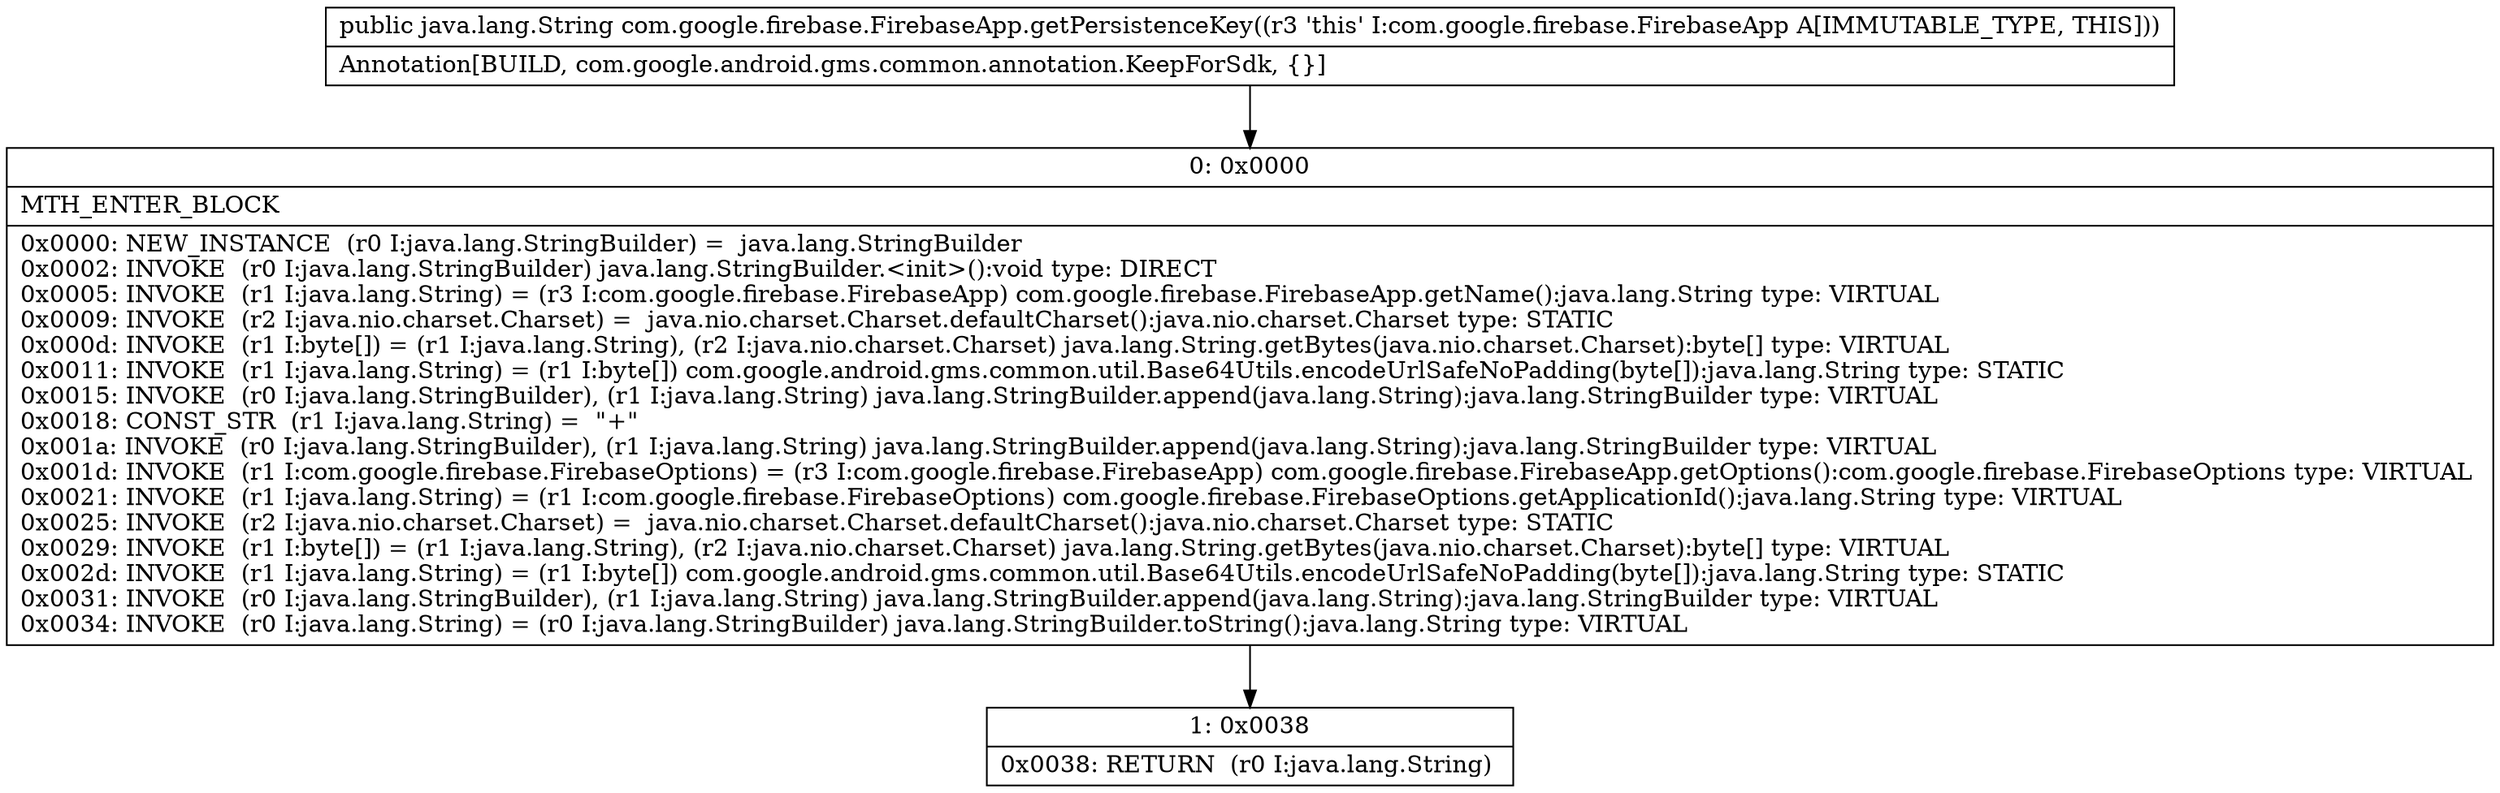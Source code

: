 digraph "CFG forcom.google.firebase.FirebaseApp.getPersistenceKey()Ljava\/lang\/String;" {
Node_0 [shape=record,label="{0\:\ 0x0000|MTH_ENTER_BLOCK\l|0x0000: NEW_INSTANCE  (r0 I:java.lang.StringBuilder) =  java.lang.StringBuilder \l0x0002: INVOKE  (r0 I:java.lang.StringBuilder) java.lang.StringBuilder.\<init\>():void type: DIRECT \l0x0005: INVOKE  (r1 I:java.lang.String) = (r3 I:com.google.firebase.FirebaseApp) com.google.firebase.FirebaseApp.getName():java.lang.String type: VIRTUAL \l0x0009: INVOKE  (r2 I:java.nio.charset.Charset) =  java.nio.charset.Charset.defaultCharset():java.nio.charset.Charset type: STATIC \l0x000d: INVOKE  (r1 I:byte[]) = (r1 I:java.lang.String), (r2 I:java.nio.charset.Charset) java.lang.String.getBytes(java.nio.charset.Charset):byte[] type: VIRTUAL \l0x0011: INVOKE  (r1 I:java.lang.String) = (r1 I:byte[]) com.google.android.gms.common.util.Base64Utils.encodeUrlSafeNoPadding(byte[]):java.lang.String type: STATIC \l0x0015: INVOKE  (r0 I:java.lang.StringBuilder), (r1 I:java.lang.String) java.lang.StringBuilder.append(java.lang.String):java.lang.StringBuilder type: VIRTUAL \l0x0018: CONST_STR  (r1 I:java.lang.String) =  \"+\" \l0x001a: INVOKE  (r0 I:java.lang.StringBuilder), (r1 I:java.lang.String) java.lang.StringBuilder.append(java.lang.String):java.lang.StringBuilder type: VIRTUAL \l0x001d: INVOKE  (r1 I:com.google.firebase.FirebaseOptions) = (r3 I:com.google.firebase.FirebaseApp) com.google.firebase.FirebaseApp.getOptions():com.google.firebase.FirebaseOptions type: VIRTUAL \l0x0021: INVOKE  (r1 I:java.lang.String) = (r1 I:com.google.firebase.FirebaseOptions) com.google.firebase.FirebaseOptions.getApplicationId():java.lang.String type: VIRTUAL \l0x0025: INVOKE  (r2 I:java.nio.charset.Charset) =  java.nio.charset.Charset.defaultCharset():java.nio.charset.Charset type: STATIC \l0x0029: INVOKE  (r1 I:byte[]) = (r1 I:java.lang.String), (r2 I:java.nio.charset.Charset) java.lang.String.getBytes(java.nio.charset.Charset):byte[] type: VIRTUAL \l0x002d: INVOKE  (r1 I:java.lang.String) = (r1 I:byte[]) com.google.android.gms.common.util.Base64Utils.encodeUrlSafeNoPadding(byte[]):java.lang.String type: STATIC \l0x0031: INVOKE  (r0 I:java.lang.StringBuilder), (r1 I:java.lang.String) java.lang.StringBuilder.append(java.lang.String):java.lang.StringBuilder type: VIRTUAL \l0x0034: INVOKE  (r0 I:java.lang.String) = (r0 I:java.lang.StringBuilder) java.lang.StringBuilder.toString():java.lang.String type: VIRTUAL \l}"];
Node_1 [shape=record,label="{1\:\ 0x0038|0x0038: RETURN  (r0 I:java.lang.String) \l}"];
MethodNode[shape=record,label="{public java.lang.String com.google.firebase.FirebaseApp.getPersistenceKey((r3 'this' I:com.google.firebase.FirebaseApp A[IMMUTABLE_TYPE, THIS]))  | Annotation[BUILD, com.google.android.gms.common.annotation.KeepForSdk, \{\}]\l}"];
MethodNode -> Node_0;
Node_0 -> Node_1;
}

